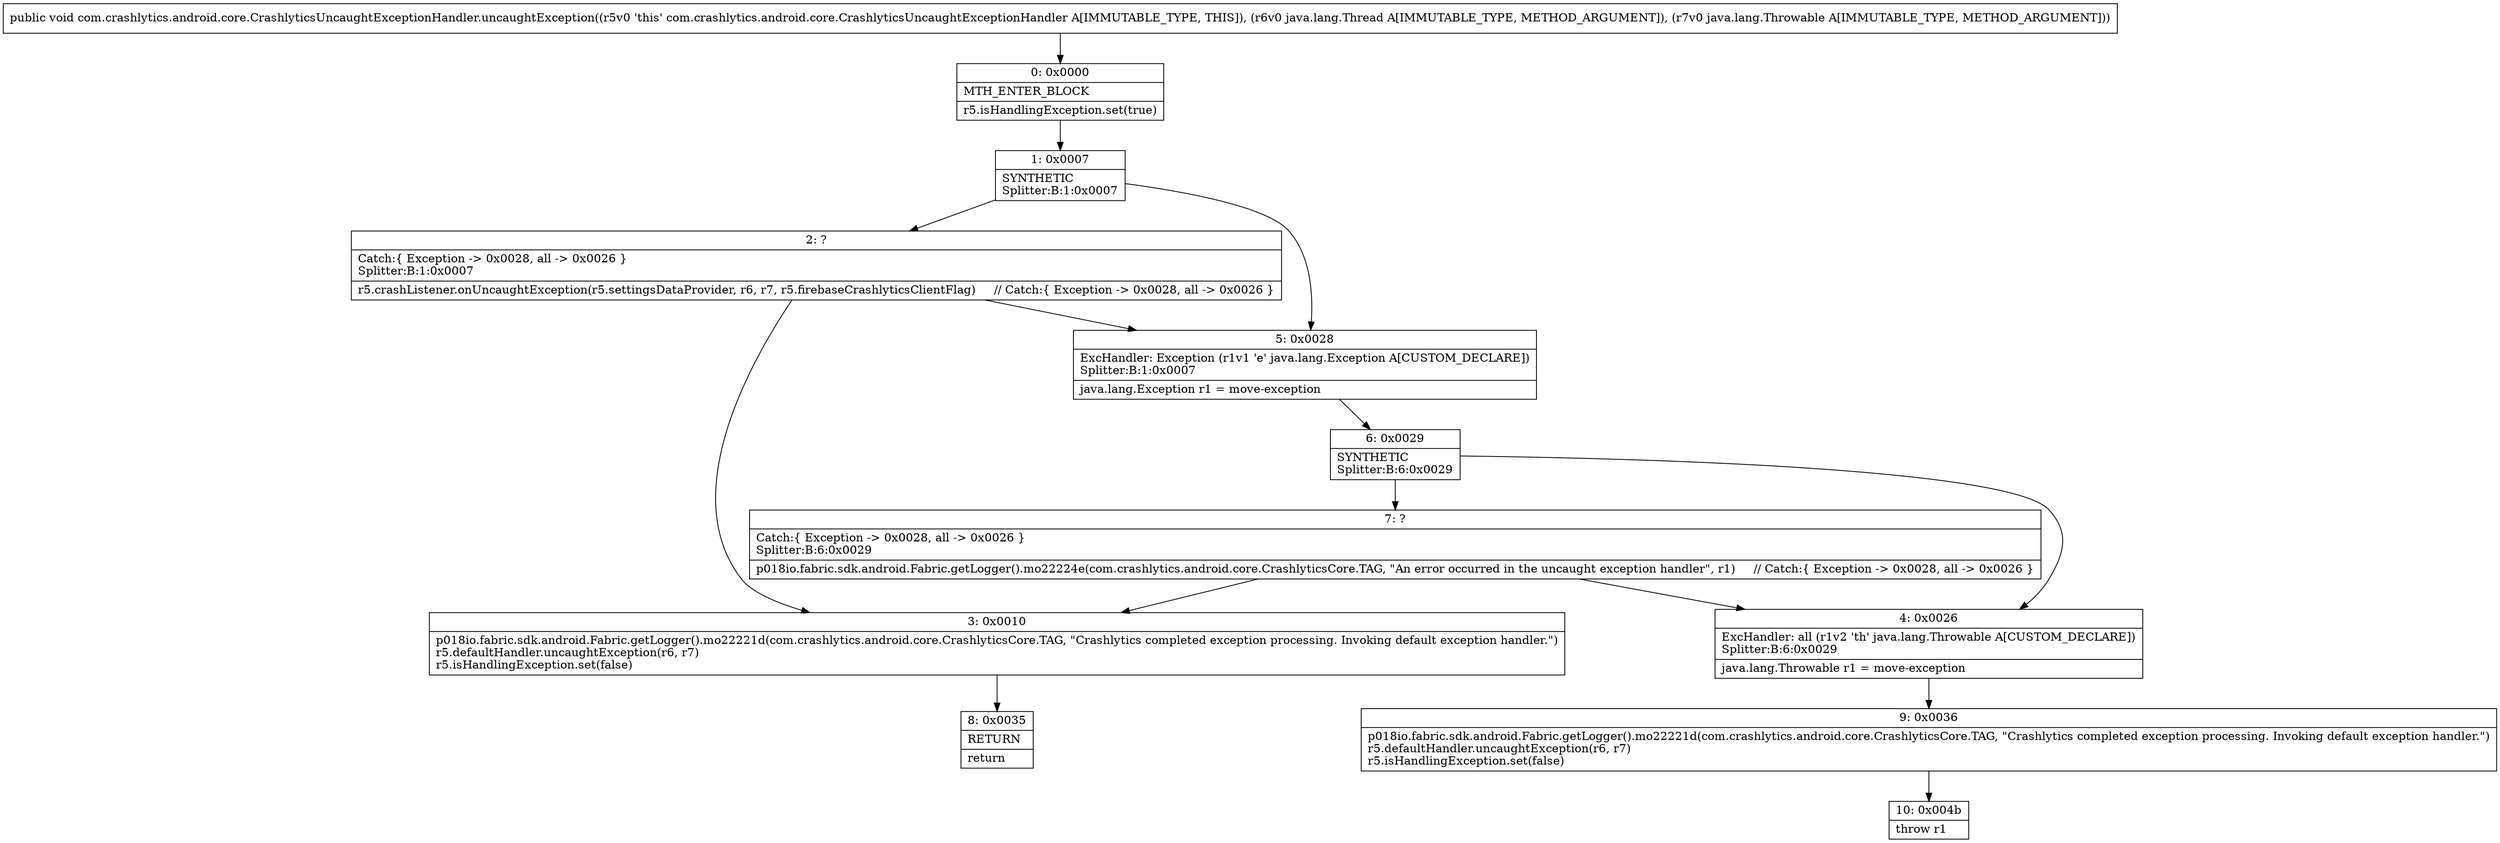 digraph "CFG forcom.crashlytics.android.core.CrashlyticsUncaughtExceptionHandler.uncaughtException(Ljava\/lang\/Thread;Ljava\/lang\/Throwable;)V" {
Node_0 [shape=record,label="{0\:\ 0x0000|MTH_ENTER_BLOCK\l|r5.isHandlingException.set(true)\l}"];
Node_1 [shape=record,label="{1\:\ 0x0007|SYNTHETIC\lSplitter:B:1:0x0007\l}"];
Node_2 [shape=record,label="{2\:\ ?|Catch:\{ Exception \-\> 0x0028, all \-\> 0x0026 \}\lSplitter:B:1:0x0007\l|r5.crashListener.onUncaughtException(r5.settingsDataProvider, r6, r7, r5.firebaseCrashlyticsClientFlag)     \/\/ Catch:\{ Exception \-\> 0x0028, all \-\> 0x0026 \}\l}"];
Node_3 [shape=record,label="{3\:\ 0x0010|p018io.fabric.sdk.android.Fabric.getLogger().mo22221d(com.crashlytics.android.core.CrashlyticsCore.TAG, \"Crashlytics completed exception processing. Invoking default exception handler.\")\lr5.defaultHandler.uncaughtException(r6, r7)\lr5.isHandlingException.set(false)\l}"];
Node_4 [shape=record,label="{4\:\ 0x0026|ExcHandler: all (r1v2 'th' java.lang.Throwable A[CUSTOM_DECLARE])\lSplitter:B:6:0x0029\l|java.lang.Throwable r1 = move\-exception\l}"];
Node_5 [shape=record,label="{5\:\ 0x0028|ExcHandler: Exception (r1v1 'e' java.lang.Exception A[CUSTOM_DECLARE])\lSplitter:B:1:0x0007\l|java.lang.Exception r1 = move\-exception\l}"];
Node_6 [shape=record,label="{6\:\ 0x0029|SYNTHETIC\lSplitter:B:6:0x0029\l}"];
Node_7 [shape=record,label="{7\:\ ?|Catch:\{ Exception \-\> 0x0028, all \-\> 0x0026 \}\lSplitter:B:6:0x0029\l|p018io.fabric.sdk.android.Fabric.getLogger().mo22224e(com.crashlytics.android.core.CrashlyticsCore.TAG, \"An error occurred in the uncaught exception handler\", r1)     \/\/ Catch:\{ Exception \-\> 0x0028, all \-\> 0x0026 \}\l}"];
Node_8 [shape=record,label="{8\:\ 0x0035|RETURN\l|return\l}"];
Node_9 [shape=record,label="{9\:\ 0x0036|p018io.fabric.sdk.android.Fabric.getLogger().mo22221d(com.crashlytics.android.core.CrashlyticsCore.TAG, \"Crashlytics completed exception processing. Invoking default exception handler.\")\lr5.defaultHandler.uncaughtException(r6, r7)\lr5.isHandlingException.set(false)\l}"];
Node_10 [shape=record,label="{10\:\ 0x004b|throw r1\l}"];
MethodNode[shape=record,label="{public void com.crashlytics.android.core.CrashlyticsUncaughtExceptionHandler.uncaughtException((r5v0 'this' com.crashlytics.android.core.CrashlyticsUncaughtExceptionHandler A[IMMUTABLE_TYPE, THIS]), (r6v0 java.lang.Thread A[IMMUTABLE_TYPE, METHOD_ARGUMENT]), (r7v0 java.lang.Throwable A[IMMUTABLE_TYPE, METHOD_ARGUMENT])) }"];
MethodNode -> Node_0;
Node_0 -> Node_1;
Node_1 -> Node_2;
Node_1 -> Node_5;
Node_2 -> Node_3;
Node_2 -> Node_5;
Node_3 -> Node_8;
Node_4 -> Node_9;
Node_5 -> Node_6;
Node_6 -> Node_7;
Node_6 -> Node_4;
Node_7 -> Node_4;
Node_7 -> Node_3;
Node_9 -> Node_10;
}


